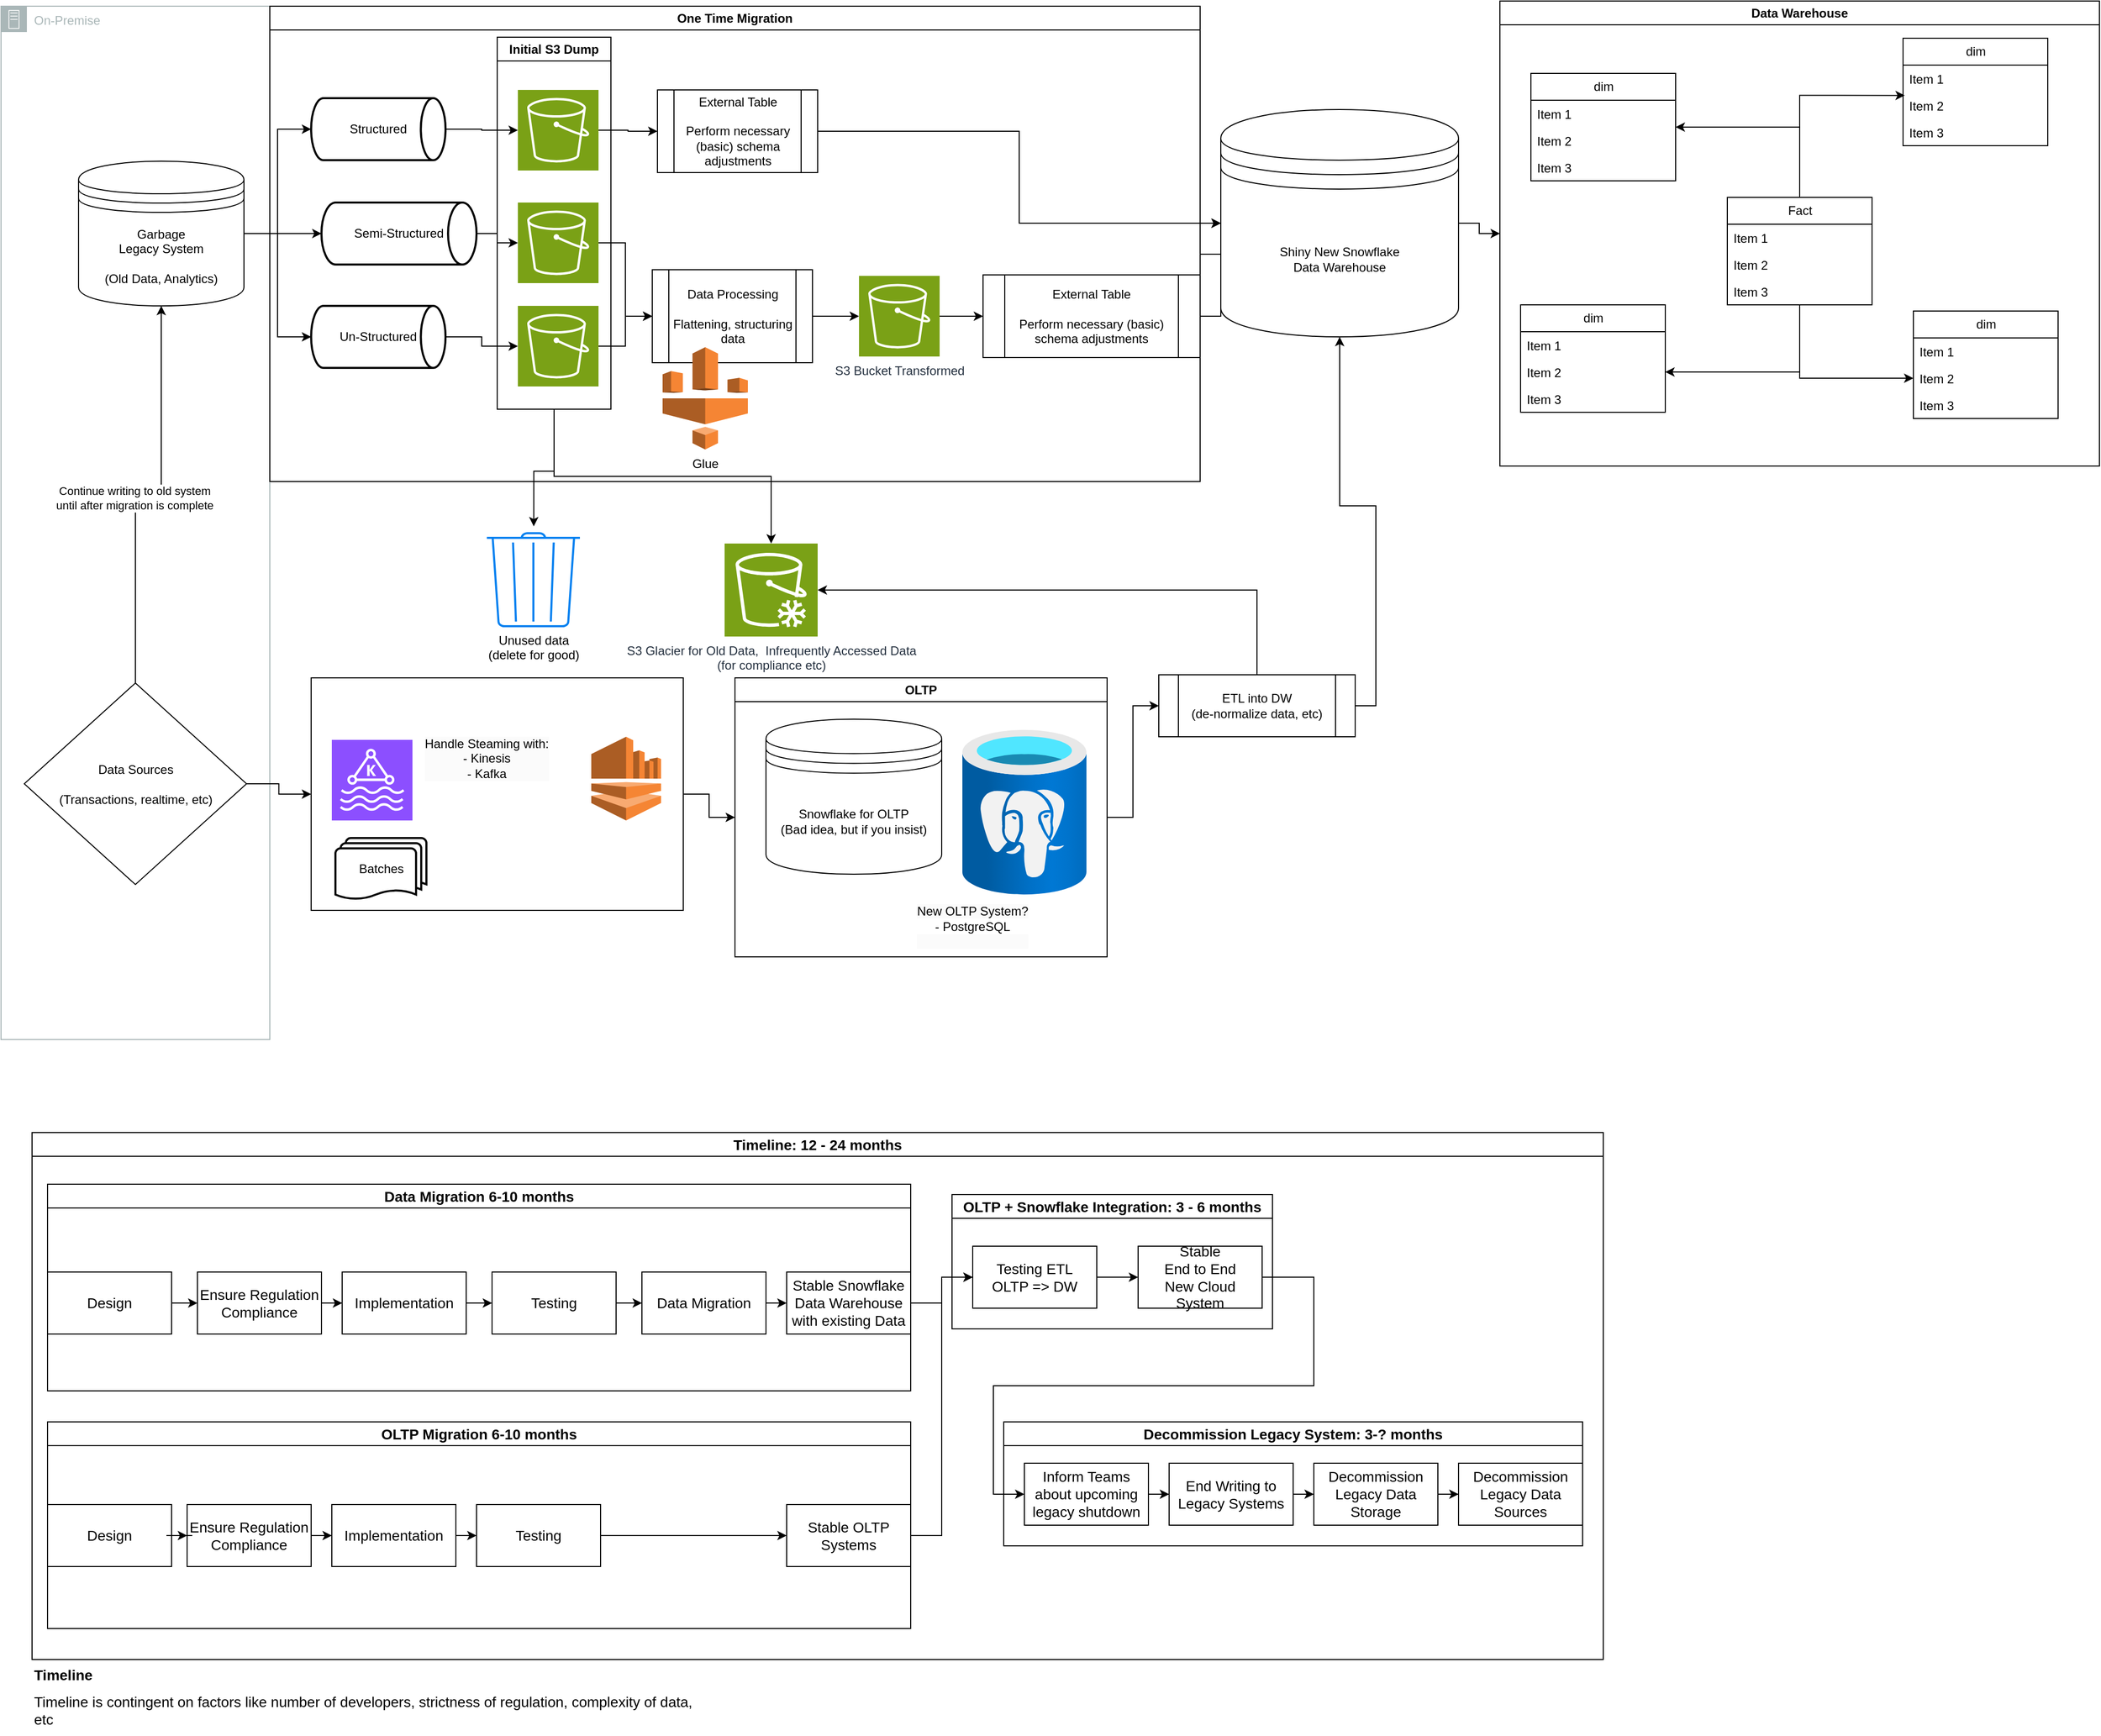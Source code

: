<mxfile version="24.6.4" type="device">
  <diagram name="Page-1" id="sgVEz1wbZtfejlkAXjMf">
    <mxGraphModel dx="2215" dy="661" grid="1" gridSize="10" guides="1" tooltips="1" connect="1" arrows="1" fold="1" page="1" pageScale="1" pageWidth="850" pageHeight="1100" math="0" shadow="0">
      <root>
        <mxCell id="0" />
        <mxCell id="1" parent="0" />
        <mxCell id="m--bQhXCmjaqSafVyq63-18" value="On-Premise" style="sketch=0;outlineConnect=0;gradientColor=none;html=1;whiteSpace=wrap;fontSize=12;fontStyle=0;shape=mxgraph.aws4.group;grIcon=mxgraph.aws4.group_on_premise;strokeColor=#AAB7B8;fillColor=none;verticalAlign=top;align=left;spacingLeft=30;fontColor=#AAB7B8;dashed=0;" vertex="1" parent="1">
          <mxGeometry x="-190" y="250" width="260" height="1000" as="geometry" />
        </mxCell>
        <mxCell id="m--bQhXCmjaqSafVyq63-36" style="edgeStyle=orthogonalEdgeStyle;rounded=0;orthogonalLoop=1;jettySize=auto;html=1;" edge="1" parent="1" source="m--bQhXCmjaqSafVyq63-19" target="m--bQhXCmjaqSafVyq63-34">
          <mxGeometry relative="1" as="geometry" />
        </mxCell>
        <mxCell id="m--bQhXCmjaqSafVyq63-19" value="Garbage&lt;div&gt;Legacy System&lt;/div&gt;&lt;div&gt;&lt;br&gt;&lt;/div&gt;&lt;div&gt;(Old Data, Analytics)&lt;/div&gt;" style="shape=datastore;whiteSpace=wrap;html=1;" vertex="1" parent="1">
          <mxGeometry x="-115" y="400" width="160" height="140" as="geometry" />
        </mxCell>
        <mxCell id="m--bQhXCmjaqSafVyq63-113" style="edgeStyle=orthogonalEdgeStyle;rounded=0;orthogonalLoop=1;jettySize=auto;html=1;entryX=0;entryY=0.5;entryDx=0;entryDy=0;" edge="1" parent="1" source="m--bQhXCmjaqSafVyq63-20" target="m--bQhXCmjaqSafVyq63-94">
          <mxGeometry relative="1" as="geometry" />
        </mxCell>
        <mxCell id="m--bQhXCmjaqSafVyq63-20" value="Shiny New Snowflake&lt;div&gt;Data Warehouse&lt;/div&gt;" style="shape=datastore;whiteSpace=wrap;html=1;" vertex="1" parent="1">
          <mxGeometry x="990" y="350" width="230" height="220" as="geometry" />
        </mxCell>
        <mxCell id="m--bQhXCmjaqSafVyq63-33" style="edgeStyle=orthogonalEdgeStyle;rounded=0;orthogonalLoop=1;jettySize=auto;html=1;entryX=0;entryY=0.5;entryDx=0;entryDy=0;entryPerimeter=0;" edge="1" parent="1" source="m--bQhXCmjaqSafVyq63-19" target="m--bQhXCmjaqSafVyq63-32">
          <mxGeometry relative="1" as="geometry" />
        </mxCell>
        <mxCell id="m--bQhXCmjaqSafVyq63-37" style="edgeStyle=orthogonalEdgeStyle;rounded=0;orthogonalLoop=1;jettySize=auto;html=1;entryX=0;entryY=0.5;entryDx=0;entryDy=0;entryPerimeter=0;" edge="1" parent="1" source="m--bQhXCmjaqSafVyq63-19" target="m--bQhXCmjaqSafVyq63-35">
          <mxGeometry relative="1" as="geometry" />
        </mxCell>
        <mxCell id="m--bQhXCmjaqSafVyq63-41" value="S3 Glacier for Old Data,&amp;nbsp; Infrequently Accessed Data&lt;div&gt;(for compliance etc)&lt;/div&gt;" style="sketch=0;points=[[0,0,0],[0.25,0,0],[0.5,0,0],[0.75,0,0],[1,0,0],[0,1,0],[0.25,1,0],[0.5,1,0],[0.75,1,0],[1,1,0],[0,0.25,0],[0,0.5,0],[0,0.75,0],[1,0.25,0],[1,0.5,0],[1,0.75,0]];outlineConnect=0;fontColor=#232F3E;fillColor=#7AA116;strokeColor=#ffffff;dashed=0;verticalLabelPosition=bottom;verticalAlign=top;align=center;html=1;fontSize=12;fontStyle=0;aspect=fixed;shape=mxgraph.aws4.resourceIcon;resIcon=mxgraph.aws4.glacier;" vertex="1" parent="1">
          <mxGeometry x="510" y="770" width="90" height="90" as="geometry" />
        </mxCell>
        <mxCell id="m--bQhXCmjaqSafVyq63-50" style="edgeStyle=orthogonalEdgeStyle;rounded=0;orthogonalLoop=1;jettySize=auto;html=1;exitX=1;exitY=0.5;exitDx=0;exitDy=0;entryX=0;entryY=0.5;entryDx=0;entryDy=0;" edge="1" parent="1" source="m--bQhXCmjaqSafVyq63-43" target="m--bQhXCmjaqSafVyq63-20">
          <mxGeometry relative="1" as="geometry" />
        </mxCell>
        <mxCell id="m--bQhXCmjaqSafVyq63-45" value="Unused data&lt;div&gt;(delete for good)&lt;/div&gt;" style="html=1;verticalLabelPosition=bottom;align=center;labelBackgroundColor=#ffffff;verticalAlign=top;strokeWidth=2;strokeColor=#0080F0;shadow=0;dashed=0;shape=mxgraph.ios7.icons.trashcan;" vertex="1" parent="1">
          <mxGeometry x="280" y="760" width="90" height="90" as="geometry" />
        </mxCell>
        <mxCell id="m--bQhXCmjaqSafVyq63-60" style="edgeStyle=orthogonalEdgeStyle;rounded=0;orthogonalLoop=1;jettySize=auto;html=1;exitX=0.5;exitY=1;exitDx=0;exitDy=0;entryX=0.504;entryY=-0.074;entryDx=0;entryDy=0;entryPerimeter=0;" edge="1" parent="1" source="m--bQhXCmjaqSafVyq63-55" target="m--bQhXCmjaqSafVyq63-45">
          <mxGeometry relative="1" as="geometry" />
        </mxCell>
        <mxCell id="m--bQhXCmjaqSafVyq63-76" style="edgeStyle=orthogonalEdgeStyle;rounded=0;orthogonalLoop=1;jettySize=auto;html=1;entryX=0;entryY=0.5;entryDx=0;entryDy=0;" edge="1" parent="1" source="m--bQhXCmjaqSafVyq63-73" target="m--bQhXCmjaqSafVyq63-20">
          <mxGeometry relative="1" as="geometry" />
        </mxCell>
        <mxCell id="m--bQhXCmjaqSafVyq63-94" value="Data Warehouse" style="swimlane;whiteSpace=wrap;html=1;startSize=23;" vertex="1" parent="1">
          <mxGeometry x="1260" y="245" width="580" height="450" as="geometry" />
        </mxCell>
        <mxCell id="m--bQhXCmjaqSafVyq63-108" style="edgeStyle=orthogonalEdgeStyle;rounded=0;orthogonalLoop=1;jettySize=auto;html=1;exitX=0.5;exitY=0;exitDx=0;exitDy=0;entryX=1;entryY=0.5;entryDx=0;entryDy=0;" edge="1" parent="m--bQhXCmjaqSafVyq63-94" source="m--bQhXCmjaqSafVyq63-77" target="m--bQhXCmjaqSafVyq63-81">
          <mxGeometry relative="1" as="geometry" />
        </mxCell>
        <mxCell id="m--bQhXCmjaqSafVyq63-111" style="edgeStyle=orthogonalEdgeStyle;rounded=0;orthogonalLoop=1;jettySize=auto;html=1;entryX=0;entryY=0.5;entryDx=0;entryDy=0;" edge="1" parent="m--bQhXCmjaqSafVyq63-94" source="m--bQhXCmjaqSafVyq63-77" target="m--bQhXCmjaqSafVyq63-98">
          <mxGeometry relative="1" as="geometry" />
        </mxCell>
        <mxCell id="m--bQhXCmjaqSafVyq63-112" style="edgeStyle=orthogonalEdgeStyle;rounded=0;orthogonalLoop=1;jettySize=auto;html=1;entryX=1;entryY=0.5;entryDx=0;entryDy=0;" edge="1" parent="m--bQhXCmjaqSafVyq63-94" source="m--bQhXCmjaqSafVyq63-77" target="m--bQhXCmjaqSafVyq63-102">
          <mxGeometry relative="1" as="geometry" />
        </mxCell>
        <mxCell id="m--bQhXCmjaqSafVyq63-77" value="Fact" style="swimlane;fontStyle=0;childLayout=stackLayout;horizontal=1;startSize=26;fillColor=none;horizontalStack=0;resizeParent=1;resizeParentMax=0;resizeLast=0;collapsible=1;marginBottom=0;html=1;" vertex="1" parent="m--bQhXCmjaqSafVyq63-94">
          <mxGeometry x="220" y="190" width="140" height="104" as="geometry" />
        </mxCell>
        <mxCell id="m--bQhXCmjaqSafVyq63-78" value="Item 1" style="text;strokeColor=none;fillColor=none;align=left;verticalAlign=top;spacingLeft=4;spacingRight=4;overflow=hidden;rotatable=0;points=[[0,0.5],[1,0.5]];portConstraint=eastwest;whiteSpace=wrap;html=1;" vertex="1" parent="m--bQhXCmjaqSafVyq63-77">
          <mxGeometry y="26" width="140" height="26" as="geometry" />
        </mxCell>
        <mxCell id="m--bQhXCmjaqSafVyq63-79" value="Item 2" style="text;strokeColor=none;fillColor=none;align=left;verticalAlign=top;spacingLeft=4;spacingRight=4;overflow=hidden;rotatable=0;points=[[0,0.5],[1,0.5]];portConstraint=eastwest;whiteSpace=wrap;html=1;" vertex="1" parent="m--bQhXCmjaqSafVyq63-77">
          <mxGeometry y="52" width="140" height="26" as="geometry" />
        </mxCell>
        <mxCell id="m--bQhXCmjaqSafVyq63-80" value="Item 3" style="text;strokeColor=none;fillColor=none;align=left;verticalAlign=top;spacingLeft=4;spacingRight=4;overflow=hidden;rotatable=0;points=[[0,0.5],[1,0.5]];portConstraint=eastwest;whiteSpace=wrap;html=1;" vertex="1" parent="m--bQhXCmjaqSafVyq63-77">
          <mxGeometry y="78" width="140" height="26" as="geometry" />
        </mxCell>
        <mxCell id="m--bQhXCmjaqSafVyq63-104" value="dim" style="swimlane;fontStyle=0;childLayout=stackLayout;horizontal=1;startSize=26;fillColor=none;horizontalStack=0;resizeParent=1;resizeParentMax=0;resizeLast=0;collapsible=1;marginBottom=0;html=1;" vertex="1" parent="m--bQhXCmjaqSafVyq63-94">
          <mxGeometry x="390" y="36" width="140" height="104" as="geometry" />
        </mxCell>
        <mxCell id="m--bQhXCmjaqSafVyq63-105" value="Item 1" style="text;strokeColor=none;fillColor=none;align=left;verticalAlign=top;spacingLeft=4;spacingRight=4;overflow=hidden;rotatable=0;points=[[0,0.5],[1,0.5]];portConstraint=eastwest;whiteSpace=wrap;html=1;" vertex="1" parent="m--bQhXCmjaqSafVyq63-104">
          <mxGeometry y="26" width="140" height="26" as="geometry" />
        </mxCell>
        <mxCell id="m--bQhXCmjaqSafVyq63-106" value="Item 2" style="text;strokeColor=none;fillColor=none;align=left;verticalAlign=top;spacingLeft=4;spacingRight=4;overflow=hidden;rotatable=0;points=[[0,0.5],[1,0.5]];portConstraint=eastwest;whiteSpace=wrap;html=1;" vertex="1" parent="m--bQhXCmjaqSafVyq63-104">
          <mxGeometry y="52" width="140" height="26" as="geometry" />
        </mxCell>
        <mxCell id="m--bQhXCmjaqSafVyq63-107" value="Item 3" style="text;strokeColor=none;fillColor=none;align=left;verticalAlign=top;spacingLeft=4;spacingRight=4;overflow=hidden;rotatable=0;points=[[0,0.5],[1,0.5]];portConstraint=eastwest;whiteSpace=wrap;html=1;" vertex="1" parent="m--bQhXCmjaqSafVyq63-104">
          <mxGeometry y="78" width="140" height="26" as="geometry" />
        </mxCell>
        <mxCell id="m--bQhXCmjaqSafVyq63-100" value="dim" style="swimlane;fontStyle=0;childLayout=stackLayout;horizontal=1;startSize=26;fillColor=none;horizontalStack=0;resizeParent=1;resizeParentMax=0;resizeLast=0;collapsible=1;marginBottom=0;html=1;" vertex="1" parent="m--bQhXCmjaqSafVyq63-94">
          <mxGeometry x="20" y="294" width="140" height="104" as="geometry" />
        </mxCell>
        <mxCell id="m--bQhXCmjaqSafVyq63-101" value="Item 1" style="text;strokeColor=none;fillColor=none;align=left;verticalAlign=top;spacingLeft=4;spacingRight=4;overflow=hidden;rotatable=0;points=[[0,0.5],[1,0.5]];portConstraint=eastwest;whiteSpace=wrap;html=1;" vertex="1" parent="m--bQhXCmjaqSafVyq63-100">
          <mxGeometry y="26" width="140" height="26" as="geometry" />
        </mxCell>
        <mxCell id="m--bQhXCmjaqSafVyq63-102" value="Item 2" style="text;strokeColor=none;fillColor=none;align=left;verticalAlign=top;spacingLeft=4;spacingRight=4;overflow=hidden;rotatable=0;points=[[0,0.5],[1,0.5]];portConstraint=eastwest;whiteSpace=wrap;html=1;" vertex="1" parent="m--bQhXCmjaqSafVyq63-100">
          <mxGeometry y="52" width="140" height="26" as="geometry" />
        </mxCell>
        <mxCell id="m--bQhXCmjaqSafVyq63-103" value="Item 3" style="text;strokeColor=none;fillColor=none;align=left;verticalAlign=top;spacingLeft=4;spacingRight=4;overflow=hidden;rotatable=0;points=[[0,0.5],[1,0.5]];portConstraint=eastwest;whiteSpace=wrap;html=1;" vertex="1" parent="m--bQhXCmjaqSafVyq63-100">
          <mxGeometry y="78" width="140" height="26" as="geometry" />
        </mxCell>
        <mxCell id="m--bQhXCmjaqSafVyq63-96" value="dim" style="swimlane;fontStyle=0;childLayout=stackLayout;horizontal=1;startSize=26;fillColor=none;horizontalStack=0;resizeParent=1;resizeParentMax=0;resizeLast=0;collapsible=1;marginBottom=0;html=1;" vertex="1" parent="m--bQhXCmjaqSafVyq63-94">
          <mxGeometry x="400" y="300" width="140" height="104" as="geometry" />
        </mxCell>
        <mxCell id="m--bQhXCmjaqSafVyq63-97" value="Item 1" style="text;strokeColor=none;fillColor=none;align=left;verticalAlign=top;spacingLeft=4;spacingRight=4;overflow=hidden;rotatable=0;points=[[0,0.5],[1,0.5]];portConstraint=eastwest;whiteSpace=wrap;html=1;" vertex="1" parent="m--bQhXCmjaqSafVyq63-96">
          <mxGeometry y="26" width="140" height="26" as="geometry" />
        </mxCell>
        <mxCell id="m--bQhXCmjaqSafVyq63-98" value="Item 2" style="text;strokeColor=none;fillColor=none;align=left;verticalAlign=top;spacingLeft=4;spacingRight=4;overflow=hidden;rotatable=0;points=[[0,0.5],[1,0.5]];portConstraint=eastwest;whiteSpace=wrap;html=1;" vertex="1" parent="m--bQhXCmjaqSafVyq63-96">
          <mxGeometry y="52" width="140" height="26" as="geometry" />
        </mxCell>
        <mxCell id="m--bQhXCmjaqSafVyq63-99" value="Item 3" style="text;strokeColor=none;fillColor=none;align=left;verticalAlign=top;spacingLeft=4;spacingRight=4;overflow=hidden;rotatable=0;points=[[0,0.5],[1,0.5]];portConstraint=eastwest;whiteSpace=wrap;html=1;" vertex="1" parent="m--bQhXCmjaqSafVyq63-96">
          <mxGeometry y="78" width="140" height="26" as="geometry" />
        </mxCell>
        <mxCell id="m--bQhXCmjaqSafVyq63-81" value="dim" style="swimlane;fontStyle=0;childLayout=stackLayout;horizontal=1;startSize=26;fillColor=none;horizontalStack=0;resizeParent=1;resizeParentMax=0;resizeLast=0;collapsible=1;marginBottom=0;html=1;" vertex="1" parent="m--bQhXCmjaqSafVyq63-94">
          <mxGeometry x="30" y="70" width="140" height="104" as="geometry" />
        </mxCell>
        <mxCell id="m--bQhXCmjaqSafVyq63-82" value="Item 1" style="text;strokeColor=none;fillColor=none;align=left;verticalAlign=top;spacingLeft=4;spacingRight=4;overflow=hidden;rotatable=0;points=[[0,0.5],[1,0.5]];portConstraint=eastwest;whiteSpace=wrap;html=1;" vertex="1" parent="m--bQhXCmjaqSafVyq63-81">
          <mxGeometry y="26" width="140" height="26" as="geometry" />
        </mxCell>
        <mxCell id="m--bQhXCmjaqSafVyq63-83" value="Item 2" style="text;strokeColor=none;fillColor=none;align=left;verticalAlign=top;spacingLeft=4;spacingRight=4;overflow=hidden;rotatable=0;points=[[0,0.5],[1,0.5]];portConstraint=eastwest;whiteSpace=wrap;html=1;" vertex="1" parent="m--bQhXCmjaqSafVyq63-81">
          <mxGeometry y="52" width="140" height="26" as="geometry" />
        </mxCell>
        <mxCell id="m--bQhXCmjaqSafVyq63-84" value="Item 3" style="text;strokeColor=none;fillColor=none;align=left;verticalAlign=top;spacingLeft=4;spacingRight=4;overflow=hidden;rotatable=0;points=[[0,0.5],[1,0.5]];portConstraint=eastwest;whiteSpace=wrap;html=1;" vertex="1" parent="m--bQhXCmjaqSafVyq63-81">
          <mxGeometry y="78" width="140" height="26" as="geometry" />
        </mxCell>
        <mxCell id="m--bQhXCmjaqSafVyq63-109" style="edgeStyle=orthogonalEdgeStyle;rounded=0;orthogonalLoop=1;jettySize=auto;html=1;exitX=0.5;exitY=0;exitDx=0;exitDy=0;entryX=0.012;entryY=0.128;entryDx=0;entryDy=0;entryPerimeter=0;" edge="1" parent="m--bQhXCmjaqSafVyq63-94" source="m--bQhXCmjaqSafVyq63-77" target="m--bQhXCmjaqSafVyq63-106">
          <mxGeometry relative="1" as="geometry" />
        </mxCell>
        <mxCell id="m--bQhXCmjaqSafVyq63-116" style="edgeStyle=orthogonalEdgeStyle;rounded=0;orthogonalLoop=1;jettySize=auto;html=1;entryX=0.5;entryY=1;entryDx=0;entryDy=0;exitX=0.5;exitY=0;exitDx=0;exitDy=0;" edge="1" parent="1" source="m--bQhXCmjaqSafVyq63-135" target="m--bQhXCmjaqSafVyq63-19">
          <mxGeometry relative="1" as="geometry">
            <mxPoint x="-35" y="1010" as="sourcePoint" />
          </mxGeometry>
        </mxCell>
        <mxCell id="m--bQhXCmjaqSafVyq63-117" value="Continue writing to old system&lt;div&gt;until after migration is complete&lt;/div&gt;" style="edgeLabel;html=1;align=center;verticalAlign=middle;resizable=0;points=[];" vertex="1" connectable="0" parent="m--bQhXCmjaqSafVyq63-116">
          <mxGeometry x="-0.078" y="1" relative="1" as="geometry">
            <mxPoint y="1" as="offset" />
          </mxGeometry>
        </mxCell>
        <mxCell id="m--bQhXCmjaqSafVyq63-133" style="edgeStyle=orthogonalEdgeStyle;rounded=0;orthogonalLoop=1;jettySize=auto;html=1;exitX=1;exitY=0.5;exitDx=0;exitDy=0;" edge="1" parent="1" source="m--bQhXCmjaqSafVyq63-135" target="m--bQhXCmjaqSafVyq63-118">
          <mxGeometry relative="1" as="geometry">
            <mxPoint x="45" y="1110" as="sourcePoint" />
          </mxGeometry>
        </mxCell>
        <mxCell id="m--bQhXCmjaqSafVyq63-137" style="edgeStyle=orthogonalEdgeStyle;rounded=0;orthogonalLoop=1;jettySize=auto;html=1;entryX=0;entryY=0.5;entryDx=0;entryDy=0;" edge="1" parent="1" source="m--bQhXCmjaqSafVyq63-118" target="m--bQhXCmjaqSafVyq63-136">
          <mxGeometry relative="1" as="geometry" />
        </mxCell>
        <mxCell id="m--bQhXCmjaqSafVyq63-118" value="" style="rounded=0;whiteSpace=wrap;html=1;" vertex="1" parent="1">
          <mxGeometry x="110" y="900" width="360" height="225" as="geometry" />
        </mxCell>
        <mxCell id="m--bQhXCmjaqSafVyq63-124" style="edgeStyle=orthogonalEdgeStyle;rounded=0;orthogonalLoop=1;jettySize=auto;html=1;entryX=0;entryY=0.5;entryDx=0;entryDy=0;exitX=1;exitY=0.5;exitDx=0;exitDy=0;" edge="1" parent="1" source="m--bQhXCmjaqSafVyq63-136" target="m--bQhXCmjaqSafVyq63-123">
          <mxGeometry relative="1" as="geometry" />
        </mxCell>
        <mxCell id="m--bQhXCmjaqSafVyq63-125" style="edgeStyle=orthogonalEdgeStyle;rounded=0;orthogonalLoop=1;jettySize=auto;html=1;entryX=0.5;entryY=1;entryDx=0;entryDy=0;exitX=1;exitY=0.5;exitDx=0;exitDy=0;" edge="1" parent="1" source="m--bQhXCmjaqSafVyq63-123" target="m--bQhXCmjaqSafVyq63-20">
          <mxGeometry relative="1" as="geometry" />
        </mxCell>
        <mxCell id="m--bQhXCmjaqSafVyq63-123" value="ETL into DW&lt;div&gt;(de-normalize data, etc)&lt;/div&gt;" style="shape=process;whiteSpace=wrap;html=1;backgroundOutline=1;" vertex="1" parent="1">
          <mxGeometry x="930" y="897" width="190" height="60" as="geometry" />
        </mxCell>
        <mxCell id="m--bQhXCmjaqSafVyq63-126" value="" style="outlineConnect=0;dashed=0;verticalLabelPosition=bottom;verticalAlign=top;align=center;html=1;shape=mxgraph.aws3.kinesis;fillColor=#F58534;gradientColor=none;" vertex="1" parent="1">
          <mxGeometry x="381" y="957" width="67.5" height="81" as="geometry" />
        </mxCell>
        <mxCell id="m--bQhXCmjaqSafVyq63-127" value="" style="sketch=0;points=[[0,0,0],[0.25,0,0],[0.5,0,0],[0.75,0,0],[1,0,0],[0,1,0],[0.25,1,0],[0.5,1,0],[0.75,1,0],[1,1,0],[0,0.25,0],[0,0.5,0],[0,0.75,0],[1,0.25,0],[1,0.5,0],[1,0.75,0]];outlineConnect=0;fontColor=#232F3E;fillColor=#8C4FFF;strokeColor=#ffffff;dashed=0;verticalLabelPosition=bottom;verticalAlign=top;align=center;html=1;fontSize=12;fontStyle=0;aspect=fixed;shape=mxgraph.aws4.resourceIcon;resIcon=mxgraph.aws4.managed_streaming_for_kafka;" vertex="1" parent="1">
          <mxGeometry x="130" y="960" width="78" height="78" as="geometry" />
        </mxCell>
        <mxCell id="m--bQhXCmjaqSafVyq63-128" value="&lt;div&gt;&lt;div style=&quot;forced-color-adjust: none; color: rgb(0, 0, 0); font-family: Helvetica; font-size: 12px; font-style: normal; font-variant-ligatures: normal; font-variant-caps: normal; font-weight: 400; letter-spacing: normal; orphans: 2; text-align: center; text-indent: 0px; text-transform: none; widows: 2; word-spacing: 0px; -webkit-text-stroke-width: 0px; white-space: normal; background-color: rgb(251, 251, 251); text-decoration-thickness: initial; text-decoration-style: initial; text-decoration-color: initial;&quot;&gt;Handle Steaming with:&lt;/div&gt;&lt;div style=&quot;forced-color-adjust: none; color: rgb(0, 0, 0); font-family: Helvetica; font-size: 12px; font-style: normal; font-variant-ligatures: normal; font-variant-caps: normal; font-weight: 400; letter-spacing: normal; orphans: 2; text-align: center; text-indent: 0px; text-transform: none; widows: 2; word-spacing: 0px; -webkit-text-stroke-width: 0px; white-space: normal; background-color: rgb(251, 251, 251); text-decoration-thickness: initial; text-decoration-style: initial; text-decoration-color: initial;&quot;&gt;- Kinesis&lt;/div&gt;&lt;div style=&quot;forced-color-adjust: none; color: rgb(0, 0, 0); font-family: Helvetica; font-size: 12px; font-style: normal; font-variant-ligatures: normal; font-variant-caps: normal; font-weight: 400; letter-spacing: normal; orphans: 2; text-align: center; text-indent: 0px; text-transform: none; widows: 2; word-spacing: 0px; -webkit-text-stroke-width: 0px; white-space: normal; background-color: rgb(251, 251, 251); text-decoration-thickness: initial; text-decoration-style: initial; text-decoration-color: initial;&quot;&gt;- Kafka&lt;/div&gt;&lt;/div&gt;" style="text;html=1;align=center;verticalAlign=middle;whiteSpace=wrap;rounded=0;" vertex="1" parent="1">
          <mxGeometry x="100" y="950" width="360" height="55" as="geometry" />
        </mxCell>
        <mxCell id="m--bQhXCmjaqSafVyq63-135" value="Data Sources&lt;div&gt;&lt;br&gt;&lt;/div&gt;&lt;div&gt;(Transactions, realtime, etc)&lt;/div&gt;" style="rhombus;whiteSpace=wrap;html=1;" vertex="1" parent="1">
          <mxGeometry x="-167.5" y="905" width="215" height="195" as="geometry" />
        </mxCell>
        <mxCell id="m--bQhXCmjaqSafVyq63-136" value="OLTP" style="swimlane;whiteSpace=wrap;html=1;" vertex="1" parent="1">
          <mxGeometry x="520" y="900" width="360" height="270" as="geometry" />
        </mxCell>
        <mxCell id="m--bQhXCmjaqSafVyq63-121" value="Snowflake for OLTP&lt;div&gt;(Bad idea, but if you insist)&lt;/div&gt;" style="shape=datastore;whiteSpace=wrap;html=1;" vertex="1" parent="m--bQhXCmjaqSafVyq63-136">
          <mxGeometry x="30" y="40" width="170" height="150" as="geometry" />
        </mxCell>
        <mxCell id="m--bQhXCmjaqSafVyq63-130" value="" style="image;aspect=fixed;html=1;points=[];align=center;fontSize=12;image=img/lib/azure2/databases/Azure_Database_PostgreSQL_Server.svg;" vertex="1" parent="m--bQhXCmjaqSafVyq63-136">
          <mxGeometry x="220" y="50" width="120" height="160" as="geometry" />
        </mxCell>
        <mxCell id="m--bQhXCmjaqSafVyq63-131" value="&lt;br&gt;&lt;span style=&quot;color: rgb(0, 0, 0); font-family: Helvetica; font-size: 12px; font-style: normal; font-variant-ligatures: normal; font-variant-caps: normal; font-weight: 400; letter-spacing: normal; orphans: 2; text-align: center; text-indent: 0px; text-transform: none; widows: 2; word-spacing: 0px; -webkit-text-stroke-width: 0px; white-space: normal; background-color: rgb(251, 251, 251); text-decoration-thickness: initial; text-decoration-style: initial; text-decoration-color: initial; display: inline !important; float: none;&quot;&gt;New OLTP System?&lt;/span&gt;&lt;div&gt;- PostgreSQL&lt;br&gt;&lt;div style=&quot;forced-color-adjust: none; color: rgb(0, 0, 0); font-family: Helvetica; font-size: 12px; font-style: normal; font-variant-ligatures: normal; font-variant-caps: normal; font-weight: 400; letter-spacing: normal; orphans: 2; text-align: center; text-indent: 0px; text-transform: none; widows: 2; word-spacing: 0px; -webkit-text-stroke-width: 0px; white-space: normal; background-color: rgb(251, 251, 251); text-decoration-thickness: initial; text-decoration-style: initial; text-decoration-color: initial;&quot;&gt;&lt;br&gt;&lt;/div&gt;&lt;/div&gt;" style="text;html=1;align=center;verticalAlign=middle;whiteSpace=wrap;rounded=0;" vertex="1" parent="m--bQhXCmjaqSafVyq63-136">
          <mxGeometry x="150" y="210" width="160" height="45" as="geometry" />
        </mxCell>
        <mxCell id="m--bQhXCmjaqSafVyq63-138" value="One Time Migration" style="swimlane;whiteSpace=wrap;html=1;" vertex="1" parent="1">
          <mxGeometry x="70" y="250" width="900" height="460" as="geometry" />
        </mxCell>
        <mxCell id="m--bQhXCmjaqSafVyq63-32" value="Structured" style="strokeWidth=2;html=1;shape=mxgraph.flowchart.direct_data;whiteSpace=wrap;" vertex="1" parent="m--bQhXCmjaqSafVyq63-138">
          <mxGeometry x="40" y="89" width="130" height="60" as="geometry" />
        </mxCell>
        <mxCell id="m--bQhXCmjaqSafVyq63-34" value="Semi-Structured" style="strokeWidth=2;html=1;shape=mxgraph.flowchart.direct_data;whiteSpace=wrap;" vertex="1" parent="m--bQhXCmjaqSafVyq63-138">
          <mxGeometry x="50" y="190" width="150" height="60" as="geometry" />
        </mxCell>
        <mxCell id="m--bQhXCmjaqSafVyq63-35" value="Un-Structured" style="strokeWidth=2;html=1;shape=mxgraph.flowchart.direct_data;whiteSpace=wrap;" vertex="1" parent="m--bQhXCmjaqSafVyq63-138">
          <mxGeometry x="40" y="290" width="130" height="60" as="geometry" />
        </mxCell>
        <mxCell id="m--bQhXCmjaqSafVyq63-55" value="Initial S3 Dump" style="swimlane;whiteSpace=wrap;html=1;startSize=23;" vertex="1" parent="m--bQhXCmjaqSafVyq63-138">
          <mxGeometry x="220" y="30" width="110" height="360" as="geometry" />
        </mxCell>
        <mxCell id="m--bQhXCmjaqSafVyq63-51" value="" style="sketch=0;points=[[0,0,0],[0.25,0,0],[0.5,0,0],[0.75,0,0],[1,0,0],[0,1,0],[0.25,1,0],[0.5,1,0],[0.75,1,0],[1,1,0],[0,0.25,0],[0,0.5,0],[0,0.75,0],[1,0.25,0],[1,0.5,0],[1,0.75,0]];outlineConnect=0;fontColor=#232F3E;fillColor=#7AA116;strokeColor=#ffffff;dashed=0;verticalLabelPosition=bottom;verticalAlign=top;align=center;html=1;fontSize=12;fontStyle=0;aspect=fixed;shape=mxgraph.aws4.resourceIcon;resIcon=mxgraph.aws4.s3;" vertex="1" parent="m--bQhXCmjaqSafVyq63-55">
          <mxGeometry x="20" y="51" width="78" height="78" as="geometry" />
        </mxCell>
        <mxCell id="m--bQhXCmjaqSafVyq63-53" value="" style="sketch=0;points=[[0,0,0],[0.25,0,0],[0.5,0,0],[0.75,0,0],[1,0,0],[0,1,0],[0.25,1,0],[0.5,1,0],[0.75,1,0],[1,1,0],[0,0.25,0],[0,0.5,0],[0,0.75,0],[1,0.25,0],[1,0.5,0],[1,0.75,0]];outlineConnect=0;fontColor=#232F3E;fillColor=#7AA116;strokeColor=#ffffff;dashed=0;verticalLabelPosition=bottom;verticalAlign=top;align=center;html=1;fontSize=12;fontStyle=0;aspect=fixed;shape=mxgraph.aws4.resourceIcon;resIcon=mxgraph.aws4.s3;" vertex="1" parent="m--bQhXCmjaqSafVyq63-55">
          <mxGeometry x="20" y="160" width="78" height="78" as="geometry" />
        </mxCell>
        <mxCell id="m--bQhXCmjaqSafVyq63-52" value="" style="sketch=0;points=[[0,0,0],[0.25,0,0],[0.5,0,0],[0.75,0,0],[1,0,0],[0,1,0],[0.25,1,0],[0.5,1,0],[0.75,1,0],[1,1,0],[0,0.25,0],[0,0.5,0],[0,0.75,0],[1,0.25,0],[1,0.5,0],[1,0.75,0]];outlineConnect=0;fontColor=#232F3E;fillColor=#7AA116;strokeColor=#ffffff;dashed=0;verticalLabelPosition=bottom;verticalAlign=top;align=center;html=1;fontSize=12;fontStyle=0;aspect=fixed;shape=mxgraph.aws4.resourceIcon;resIcon=mxgraph.aws4.s3;" vertex="1" parent="m--bQhXCmjaqSafVyq63-55">
          <mxGeometry x="20" y="260" width="78" height="78" as="geometry" />
        </mxCell>
        <mxCell id="m--bQhXCmjaqSafVyq63-57" style="edgeStyle=orthogonalEdgeStyle;rounded=0;orthogonalLoop=1;jettySize=auto;html=1;exitX=1;exitY=0.5;exitDx=0;exitDy=0;exitPerimeter=0;entryX=0;entryY=0.5;entryDx=0;entryDy=0;entryPerimeter=0;" edge="1" parent="m--bQhXCmjaqSafVyq63-138" source="m--bQhXCmjaqSafVyq63-32" target="m--bQhXCmjaqSafVyq63-51">
          <mxGeometry relative="1" as="geometry" />
        </mxCell>
        <mxCell id="m--bQhXCmjaqSafVyq63-58" style="edgeStyle=orthogonalEdgeStyle;rounded=0;orthogonalLoop=1;jettySize=auto;html=1;entryX=0;entryY=0.5;entryDx=0;entryDy=0;entryPerimeter=0;" edge="1" parent="m--bQhXCmjaqSafVyq63-138" source="m--bQhXCmjaqSafVyq63-34" target="m--bQhXCmjaqSafVyq63-53">
          <mxGeometry relative="1" as="geometry" />
        </mxCell>
        <mxCell id="m--bQhXCmjaqSafVyq63-59" style="edgeStyle=orthogonalEdgeStyle;rounded=0;orthogonalLoop=1;jettySize=auto;html=1;exitX=1;exitY=0.5;exitDx=0;exitDy=0;exitPerimeter=0;entryX=0;entryY=0.5;entryDx=0;entryDy=0;entryPerimeter=0;" edge="1" parent="m--bQhXCmjaqSafVyq63-138" source="m--bQhXCmjaqSafVyq63-35" target="m--bQhXCmjaqSafVyq63-52">
          <mxGeometry relative="1" as="geometry" />
        </mxCell>
        <mxCell id="m--bQhXCmjaqSafVyq63-63" value="Data Processing&lt;div&gt;&lt;br&gt;&lt;/div&gt;&lt;div&gt;Flattening, structuring data&lt;/div&gt;" style="shape=process;whiteSpace=wrap;html=1;backgroundOutline=1;" vertex="1" parent="m--bQhXCmjaqSafVyq63-138">
          <mxGeometry x="370" y="255" width="155" height="90" as="geometry" />
        </mxCell>
        <mxCell id="m--bQhXCmjaqSafVyq63-64" style="edgeStyle=orthogonalEdgeStyle;rounded=0;orthogonalLoop=1;jettySize=auto;html=1;entryX=0;entryY=0.5;entryDx=0;entryDy=0;" edge="1" parent="m--bQhXCmjaqSafVyq63-138" source="m--bQhXCmjaqSafVyq63-53" target="m--bQhXCmjaqSafVyq63-63">
          <mxGeometry relative="1" as="geometry" />
        </mxCell>
        <mxCell id="m--bQhXCmjaqSafVyq63-65" style="edgeStyle=orthogonalEdgeStyle;rounded=0;orthogonalLoop=1;jettySize=auto;html=1;entryX=0;entryY=0.5;entryDx=0;entryDy=0;" edge="1" parent="m--bQhXCmjaqSafVyq63-138" source="m--bQhXCmjaqSafVyq63-52" target="m--bQhXCmjaqSafVyq63-63">
          <mxGeometry relative="1" as="geometry" />
        </mxCell>
        <mxCell id="m--bQhXCmjaqSafVyq63-71" value="Glue" style="outlineConnect=0;dashed=0;verticalLabelPosition=bottom;verticalAlign=top;align=center;html=1;shape=mxgraph.aws3.glue;fillColor=#F58534;gradientColor=none;" vertex="1" parent="m--bQhXCmjaqSafVyq63-138">
          <mxGeometry x="380" y="330" width="82.5" height="99" as="geometry" />
        </mxCell>
        <mxCell id="m--bQhXCmjaqSafVyq63-43" value="External Table&lt;div&gt;&lt;br&gt;&lt;div&gt;Perform necessary (basic) schema adjustments&lt;/div&gt;&lt;/div&gt;" style="shape=process;whiteSpace=wrap;html=1;backgroundOutline=1;" vertex="1" parent="m--bQhXCmjaqSafVyq63-138">
          <mxGeometry x="375" y="81" width="155" height="80" as="geometry" />
        </mxCell>
        <mxCell id="m--bQhXCmjaqSafVyq63-62" style="edgeStyle=orthogonalEdgeStyle;rounded=0;orthogonalLoop=1;jettySize=auto;html=1;entryX=0;entryY=0.5;entryDx=0;entryDy=0;" edge="1" parent="m--bQhXCmjaqSafVyq63-138" source="m--bQhXCmjaqSafVyq63-51" target="m--bQhXCmjaqSafVyq63-43">
          <mxGeometry relative="1" as="geometry" />
        </mxCell>
        <mxCell id="m--bQhXCmjaqSafVyq63-70" value="S3 Bucket Transformed" style="sketch=0;points=[[0,0,0],[0.25,0,0],[0.5,0,0],[0.75,0,0],[1,0,0],[0,1,0],[0.25,1,0],[0.5,1,0],[0.75,1,0],[1,1,0],[0,0.25,0],[0,0.5,0],[0,0.75,0],[1,0.25,0],[1,0.5,0],[1,0.75,0]];outlineConnect=0;fontColor=#232F3E;fillColor=#7AA116;strokeColor=#ffffff;dashed=0;verticalLabelPosition=bottom;verticalAlign=top;align=center;html=1;fontSize=12;fontStyle=0;aspect=fixed;shape=mxgraph.aws4.resourceIcon;resIcon=mxgraph.aws4.s3;" vertex="1" parent="m--bQhXCmjaqSafVyq63-138">
          <mxGeometry x="570" y="261" width="78" height="78" as="geometry" />
        </mxCell>
        <mxCell id="m--bQhXCmjaqSafVyq63-72" style="edgeStyle=orthogonalEdgeStyle;rounded=0;orthogonalLoop=1;jettySize=auto;html=1;exitX=1;exitY=0.5;exitDx=0;exitDy=0;entryX=0;entryY=0.5;entryDx=0;entryDy=0;entryPerimeter=0;" edge="1" parent="m--bQhXCmjaqSafVyq63-138" source="m--bQhXCmjaqSafVyq63-63" target="m--bQhXCmjaqSafVyq63-70">
          <mxGeometry relative="1" as="geometry" />
        </mxCell>
        <mxCell id="m--bQhXCmjaqSafVyq63-73" value="External Table&lt;div&gt;&lt;br&gt;&lt;div&gt;Perform necessary (basic) schema adjustments&lt;/div&gt;&lt;/div&gt;" style="shape=process;whiteSpace=wrap;html=1;backgroundOutline=1;" vertex="1" parent="m--bQhXCmjaqSafVyq63-138">
          <mxGeometry x="690" y="260" width="210" height="80" as="geometry" />
        </mxCell>
        <mxCell id="m--bQhXCmjaqSafVyq63-74" style="edgeStyle=orthogonalEdgeStyle;rounded=0;orthogonalLoop=1;jettySize=auto;html=1;entryX=0;entryY=0.5;entryDx=0;entryDy=0;" edge="1" parent="m--bQhXCmjaqSafVyq63-138" source="m--bQhXCmjaqSafVyq63-70" target="m--bQhXCmjaqSafVyq63-73">
          <mxGeometry relative="1" as="geometry" />
        </mxCell>
        <mxCell id="m--bQhXCmjaqSafVyq63-140" style="edgeStyle=orthogonalEdgeStyle;rounded=0;orthogonalLoop=1;jettySize=auto;html=1;exitX=0.5;exitY=0;exitDx=0;exitDy=0;entryX=1;entryY=0.5;entryDx=0;entryDy=0;entryPerimeter=0;" edge="1" parent="1" source="m--bQhXCmjaqSafVyq63-123" target="m--bQhXCmjaqSafVyq63-41">
          <mxGeometry relative="1" as="geometry" />
        </mxCell>
        <mxCell id="m--bQhXCmjaqSafVyq63-155" value="Timeline: 12 - 24 months" style="swimlane;whiteSpace=wrap;html=1;fontSize=14;" vertex="1" parent="1">
          <mxGeometry x="-160" y="1340" width="1520" height="510" as="geometry" />
        </mxCell>
        <mxCell id="m--bQhXCmjaqSafVyq63-172" value="OLTP + Snowflake Integration: 3 - 6 months" style="swimlane;whiteSpace=wrap;html=1;fontSize=14;" vertex="1" parent="m--bQhXCmjaqSafVyq63-155">
          <mxGeometry x="890" y="60" width="310" height="130" as="geometry" />
        </mxCell>
        <mxCell id="m--bQhXCmjaqSafVyq63-178" style="edgeStyle=orthogonalEdgeStyle;rounded=0;orthogonalLoop=1;jettySize=auto;html=1;exitX=1;exitY=0.5;exitDx=0;exitDy=0;entryX=0;entryY=0.5;entryDx=0;entryDy=0;fontSize=14;" edge="1" parent="m--bQhXCmjaqSafVyq63-172" source="m--bQhXCmjaqSafVyq63-173" target="m--bQhXCmjaqSafVyq63-177">
          <mxGeometry relative="1" as="geometry" />
        </mxCell>
        <mxCell id="m--bQhXCmjaqSafVyq63-173" value="Testing ETL&lt;div style=&quot;font-size: 14px;&quot;&gt;OLTP =&amp;gt; DW&lt;/div&gt;" style="rounded=0;whiteSpace=wrap;html=1;fontSize=14;" vertex="1" parent="m--bQhXCmjaqSafVyq63-172">
          <mxGeometry x="20" y="50" width="120" height="60" as="geometry" />
        </mxCell>
        <mxCell id="m--bQhXCmjaqSafVyq63-177" value="Stable&lt;div style=&quot;font-size: 14px;&quot;&gt;End to End&lt;/div&gt;&lt;div style=&quot;font-size: 14px;&quot;&gt;New Cloud System&lt;/div&gt;" style="rounded=0;whiteSpace=wrap;html=1;fontSize=14;" vertex="1" parent="m--bQhXCmjaqSafVyq63-172">
          <mxGeometry x="180" y="50" width="120" height="60" as="geometry" />
        </mxCell>
        <mxCell id="m--bQhXCmjaqSafVyq63-174" style="edgeStyle=orthogonalEdgeStyle;rounded=0;orthogonalLoop=1;jettySize=auto;html=1;entryX=0;entryY=0.5;entryDx=0;entryDy=0;fontSize=14;" edge="1" parent="m--bQhXCmjaqSafVyq63-155" source="m--bQhXCmjaqSafVyq63-164" target="m--bQhXCmjaqSafVyq63-173">
          <mxGeometry relative="1" as="geometry" />
        </mxCell>
        <mxCell id="m--bQhXCmjaqSafVyq63-179" value="Decommission Legacy System: 3-? months" style="swimlane;whiteSpace=wrap;html=1;fontSize=14;" vertex="1" parent="m--bQhXCmjaqSafVyq63-155">
          <mxGeometry x="940" y="280" width="560" height="120" as="geometry" />
        </mxCell>
        <mxCell id="m--bQhXCmjaqSafVyq63-180" style="edgeStyle=orthogonalEdgeStyle;rounded=0;orthogonalLoop=1;jettySize=auto;html=1;exitX=1;exitY=0.5;exitDx=0;exitDy=0;entryX=0;entryY=0.5;entryDx=0;entryDy=0;fontSize=14;" edge="1" parent="m--bQhXCmjaqSafVyq63-179" source="m--bQhXCmjaqSafVyq63-181" target="m--bQhXCmjaqSafVyq63-182">
          <mxGeometry relative="1" as="geometry" />
        </mxCell>
        <mxCell id="m--bQhXCmjaqSafVyq63-181" value="End Writing to Legacy Systems" style="rounded=0;whiteSpace=wrap;html=1;fontSize=14;" vertex="1" parent="m--bQhXCmjaqSafVyq63-179">
          <mxGeometry x="160" y="40" width="120" height="60" as="geometry" />
        </mxCell>
        <mxCell id="m--bQhXCmjaqSafVyq63-187" style="edgeStyle=orthogonalEdgeStyle;rounded=0;orthogonalLoop=1;jettySize=auto;html=1;entryX=0;entryY=0.5;entryDx=0;entryDy=0;fontSize=14;" edge="1" parent="m--bQhXCmjaqSafVyq63-179" source="m--bQhXCmjaqSafVyq63-182" target="m--bQhXCmjaqSafVyq63-186">
          <mxGeometry relative="1" as="geometry" />
        </mxCell>
        <mxCell id="m--bQhXCmjaqSafVyq63-182" value="Decommission Legacy Data Storage" style="rounded=0;whiteSpace=wrap;html=1;fontSize=14;" vertex="1" parent="m--bQhXCmjaqSafVyq63-179">
          <mxGeometry x="300" y="40" width="120" height="60" as="geometry" />
        </mxCell>
        <mxCell id="m--bQhXCmjaqSafVyq63-186" value="Decommission Legacy Data Sources" style="rounded=0;whiteSpace=wrap;html=1;fontSize=14;" vertex="1" parent="m--bQhXCmjaqSafVyq63-179">
          <mxGeometry x="440" y="40" width="120" height="60" as="geometry" />
        </mxCell>
        <mxCell id="m--bQhXCmjaqSafVyq63-199" style="edgeStyle=orthogonalEdgeStyle;rounded=0;orthogonalLoop=1;jettySize=auto;html=1;entryX=0;entryY=0.5;entryDx=0;entryDy=0;fontSize=14;" edge="1" parent="m--bQhXCmjaqSafVyq63-179" source="m--bQhXCmjaqSafVyq63-188" target="m--bQhXCmjaqSafVyq63-181">
          <mxGeometry relative="1" as="geometry" />
        </mxCell>
        <mxCell id="m--bQhXCmjaqSafVyq63-188" value="Inform Teams about upcoming legacy shutdown" style="rounded=0;whiteSpace=wrap;html=1;fontSize=14;" vertex="1" parent="m--bQhXCmjaqSafVyq63-179">
          <mxGeometry x="20" y="40" width="120" height="60" as="geometry" />
        </mxCell>
        <mxCell id="m--bQhXCmjaqSafVyq63-190" style="edgeStyle=orthogonalEdgeStyle;rounded=0;orthogonalLoop=1;jettySize=auto;html=1;entryX=0;entryY=0.5;entryDx=0;entryDy=0;fontSize=14;" edge="1" parent="m--bQhXCmjaqSafVyq63-155" source="m--bQhXCmjaqSafVyq63-177" target="m--bQhXCmjaqSafVyq63-188">
          <mxGeometry relative="1" as="geometry">
            <Array as="points">
              <mxPoint x="1240" y="140" />
              <mxPoint x="1240" y="245" />
              <mxPoint x="930" y="245" />
              <mxPoint x="930" y="350" />
            </Array>
          </mxGeometry>
        </mxCell>
        <mxCell id="m--bQhXCmjaqSafVyq63-191" value="Data Migration 6-10 months" style="swimlane;whiteSpace=wrap;html=1;fontSize=14;" vertex="1" parent="m--bQhXCmjaqSafVyq63-155">
          <mxGeometry x="15" y="50" width="835" height="200" as="geometry" />
        </mxCell>
        <mxCell id="m--bQhXCmjaqSafVyq63-149" value="Stable Snowflake&lt;div style=&quot;font-size: 14px;&quot;&gt;Data Warehouse with existing Data&lt;/div&gt;" style="rounded=0;whiteSpace=wrap;html=1;fontSize=14;" vertex="1" parent="m--bQhXCmjaqSafVyq63-191">
          <mxGeometry x="715" y="85" width="120" height="60" as="geometry" />
        </mxCell>
        <mxCell id="m--bQhXCmjaqSafVyq63-145" value="Data Migration" style="rounded=0;whiteSpace=wrap;html=1;fontSize=14;" vertex="1" parent="m--bQhXCmjaqSafVyq63-191">
          <mxGeometry x="575" y="85" width="120" height="60" as="geometry" />
        </mxCell>
        <mxCell id="m--bQhXCmjaqSafVyq63-144" value="Testing" style="rounded=0;whiteSpace=wrap;html=1;fontSize=14;" vertex="1" parent="m--bQhXCmjaqSafVyq63-191">
          <mxGeometry x="430" y="85" width="120" height="60" as="geometry" />
        </mxCell>
        <mxCell id="m--bQhXCmjaqSafVyq63-143" value="Implementation" style="rounded=0;whiteSpace=wrap;html=1;fontSize=14;" vertex="1" parent="m--bQhXCmjaqSafVyq63-191">
          <mxGeometry x="285" y="85" width="120" height="60" as="geometry" />
        </mxCell>
        <mxCell id="m--bQhXCmjaqSafVyq63-151" value="Ensure Regulation Compliance" style="rounded=0;whiteSpace=wrap;html=1;fontSize=14;" vertex="1" parent="m--bQhXCmjaqSafVyq63-191">
          <mxGeometry x="145" y="85" width="120" height="60" as="geometry" />
        </mxCell>
        <mxCell id="m--bQhXCmjaqSafVyq63-142" value="Design" style="rounded=0;whiteSpace=wrap;html=1;fontSize=14;" vertex="1" parent="m--bQhXCmjaqSafVyq63-191">
          <mxGeometry y="85" width="120" height="60" as="geometry" />
        </mxCell>
        <mxCell id="m--bQhXCmjaqSafVyq63-150" style="edgeStyle=orthogonalEdgeStyle;rounded=0;orthogonalLoop=1;jettySize=auto;html=1;exitX=1;exitY=0.5;exitDx=0;exitDy=0;entryX=0;entryY=0.5;entryDx=0;entryDy=0;fontSize=14;" edge="1" parent="m--bQhXCmjaqSafVyq63-191" source="m--bQhXCmjaqSafVyq63-145" target="m--bQhXCmjaqSafVyq63-149">
          <mxGeometry relative="1" as="geometry" />
        </mxCell>
        <mxCell id="m--bQhXCmjaqSafVyq63-148" style="edgeStyle=orthogonalEdgeStyle;rounded=0;orthogonalLoop=1;jettySize=auto;html=1;exitX=1;exitY=0.5;exitDx=0;exitDy=0;entryX=0;entryY=0.5;entryDx=0;entryDy=0;fontSize=14;" edge="1" parent="m--bQhXCmjaqSafVyq63-191" source="m--bQhXCmjaqSafVyq63-144" target="m--bQhXCmjaqSafVyq63-145">
          <mxGeometry relative="1" as="geometry" />
        </mxCell>
        <mxCell id="m--bQhXCmjaqSafVyq63-147" style="edgeStyle=orthogonalEdgeStyle;rounded=0;orthogonalLoop=1;jettySize=auto;html=1;exitX=1;exitY=0.5;exitDx=0;exitDy=0;entryX=0;entryY=0.5;entryDx=0;entryDy=0;fontSize=14;" edge="1" parent="m--bQhXCmjaqSafVyq63-191" source="m--bQhXCmjaqSafVyq63-143" target="m--bQhXCmjaqSafVyq63-144">
          <mxGeometry relative="1" as="geometry" />
        </mxCell>
        <mxCell id="m--bQhXCmjaqSafVyq63-153" style="edgeStyle=orthogonalEdgeStyle;rounded=0;orthogonalLoop=1;jettySize=auto;html=1;entryX=0;entryY=0.5;entryDx=0;entryDy=0;fontSize=14;" edge="1" parent="m--bQhXCmjaqSafVyq63-191" source="m--bQhXCmjaqSafVyq63-151" target="m--bQhXCmjaqSafVyq63-143">
          <mxGeometry relative="1" as="geometry" />
        </mxCell>
        <mxCell id="m--bQhXCmjaqSafVyq63-152" style="edgeStyle=orthogonalEdgeStyle;rounded=0;orthogonalLoop=1;jettySize=auto;html=1;entryX=0;entryY=0.5;entryDx=0;entryDy=0;fontSize=14;" edge="1" parent="m--bQhXCmjaqSafVyq63-191" source="m--bQhXCmjaqSafVyq63-142" target="m--bQhXCmjaqSafVyq63-151">
          <mxGeometry relative="1" as="geometry" />
        </mxCell>
        <mxCell id="m--bQhXCmjaqSafVyq63-176" style="edgeStyle=orthogonalEdgeStyle;rounded=0;orthogonalLoop=1;jettySize=auto;html=1;exitX=1;exitY=0.5;exitDx=0;exitDy=0;entryX=0;entryY=0.5;entryDx=0;entryDy=0;fontSize=14;" edge="1" parent="m--bQhXCmjaqSafVyq63-155" source="m--bQhXCmjaqSafVyq63-149" target="m--bQhXCmjaqSafVyq63-173">
          <mxGeometry relative="1" as="geometry" />
        </mxCell>
        <mxCell id="m--bQhXCmjaqSafVyq63-197" value="OLTP Migration 6-10 months" style="swimlane;whiteSpace=wrap;html=1;fontSize=14;" vertex="1" parent="m--bQhXCmjaqSafVyq63-155">
          <mxGeometry x="15" y="280" width="835" height="200" as="geometry" />
        </mxCell>
        <mxCell id="m--bQhXCmjaqSafVyq63-160" value="Design" style="rounded=0;whiteSpace=wrap;html=1;fontSize=14;" vertex="1" parent="m--bQhXCmjaqSafVyq63-197">
          <mxGeometry y="80" width="120" height="60" as="geometry" />
        </mxCell>
        <mxCell id="m--bQhXCmjaqSafVyq63-165" value="Ensure Regulation Compliance" style="rounded=0;whiteSpace=wrap;html=1;fontSize=14;" vertex="1" parent="m--bQhXCmjaqSafVyq63-197">
          <mxGeometry x="135" y="80" width="120" height="60" as="geometry" />
        </mxCell>
        <mxCell id="m--bQhXCmjaqSafVyq63-161" value="Implementation" style="rounded=0;whiteSpace=wrap;html=1;fontSize=14;" vertex="1" parent="m--bQhXCmjaqSafVyq63-197">
          <mxGeometry x="275" y="80" width="120" height="60" as="geometry" />
        </mxCell>
        <mxCell id="m--bQhXCmjaqSafVyq63-162" value="Testing" style="rounded=0;whiteSpace=wrap;html=1;fontSize=14;" vertex="1" parent="m--bQhXCmjaqSafVyq63-197">
          <mxGeometry x="415" y="80" width="120" height="60" as="geometry" />
        </mxCell>
        <mxCell id="m--bQhXCmjaqSafVyq63-164" value="Stable OLTP Systems" style="rounded=0;whiteSpace=wrap;html=1;fontSize=14;" vertex="1" parent="m--bQhXCmjaqSafVyq63-197">
          <mxGeometry x="715" y="80" width="120" height="60" as="geometry" />
        </mxCell>
        <mxCell id="m--bQhXCmjaqSafVyq63-159" style="edgeStyle=orthogonalEdgeStyle;rounded=0;orthogonalLoop=1;jettySize=auto;html=1;entryX=0;entryY=0.5;entryDx=0;entryDy=0;fontSize=14;" edge="1" parent="m--bQhXCmjaqSafVyq63-197" source="m--bQhXCmjaqSafVyq63-160" target="m--bQhXCmjaqSafVyq63-165">
          <mxGeometry relative="1" as="geometry" />
        </mxCell>
        <mxCell id="m--bQhXCmjaqSafVyq63-167" style="edgeStyle=orthogonalEdgeStyle;rounded=0;orthogonalLoop=1;jettySize=auto;html=1;entryX=0;entryY=0.5;entryDx=0;entryDy=0;fontSize=14;" edge="1" parent="m--bQhXCmjaqSafVyq63-197" source="m--bQhXCmjaqSafVyq63-165" target="m--bQhXCmjaqSafVyq63-161">
          <mxGeometry relative="1" as="geometry" />
        </mxCell>
        <mxCell id="m--bQhXCmjaqSafVyq63-168" style="edgeStyle=orthogonalEdgeStyle;rounded=0;orthogonalLoop=1;jettySize=auto;html=1;exitX=1;exitY=0.5;exitDx=0;exitDy=0;entryX=0;entryY=0.5;entryDx=0;entryDy=0;fontSize=14;" edge="1" parent="m--bQhXCmjaqSafVyq63-197" source="m--bQhXCmjaqSafVyq63-161" target="m--bQhXCmjaqSafVyq63-162">
          <mxGeometry relative="1" as="geometry" />
        </mxCell>
        <mxCell id="m--bQhXCmjaqSafVyq63-171" style="edgeStyle=orthogonalEdgeStyle;rounded=0;orthogonalLoop=1;jettySize=auto;html=1;entryX=0;entryY=0.5;entryDx=0;entryDy=0;fontSize=14;" edge="1" parent="m--bQhXCmjaqSafVyq63-197" source="m--bQhXCmjaqSafVyq63-162" target="m--bQhXCmjaqSafVyq63-164">
          <mxGeometry relative="1" as="geometry" />
        </mxCell>
        <mxCell id="m--bQhXCmjaqSafVyq63-198" value="&lt;h1 style=&quot;margin-top: 0px; font-size: 14px;&quot;&gt;Timeline&lt;/h1&gt;&lt;div style=&quot;font-size: 14px;&quot;&gt;Timeline is contingent on factors like number of developers, strictness of regulation, complexity of data, etc&lt;/div&gt;" style="text;html=1;whiteSpace=wrap;overflow=hidden;rounded=0;fontSize=14;" vertex="1" parent="1">
          <mxGeometry x="-160" y="1850" width="655" height="70" as="geometry" />
        </mxCell>
        <mxCell id="m--bQhXCmjaqSafVyq63-201" style="edgeStyle=orthogonalEdgeStyle;rounded=0;orthogonalLoop=1;jettySize=auto;html=1;exitX=0.5;exitY=1;exitDx=0;exitDy=0;entryX=0.5;entryY=0;entryDx=0;entryDy=0;entryPerimeter=0;" edge="1" parent="1" source="m--bQhXCmjaqSafVyq63-55" target="m--bQhXCmjaqSafVyq63-41">
          <mxGeometry relative="1" as="geometry" />
        </mxCell>
        <mxCell id="m--bQhXCmjaqSafVyq63-202" value="Batches" style="strokeWidth=2;html=1;shape=mxgraph.flowchart.multi-document;whiteSpace=wrap;" vertex="1" parent="1">
          <mxGeometry x="133.5" y="1055" width="88" height="60" as="geometry" />
        </mxCell>
        <mxCell id="m--bQhXCmjaqSafVyq63-203" style="edgeStyle=orthogonalEdgeStyle;rounded=0;orthogonalLoop=1;jettySize=auto;html=1;entryX=0;entryY=0.5;entryDx=0;entryDy=0;" edge="1" parent="1" source="m--bQhXCmjaqSafVyq63-73" target="m--bQhXCmjaqSafVyq63-20">
          <mxGeometry relative="1" as="geometry" />
        </mxCell>
      </root>
    </mxGraphModel>
  </diagram>
</mxfile>
